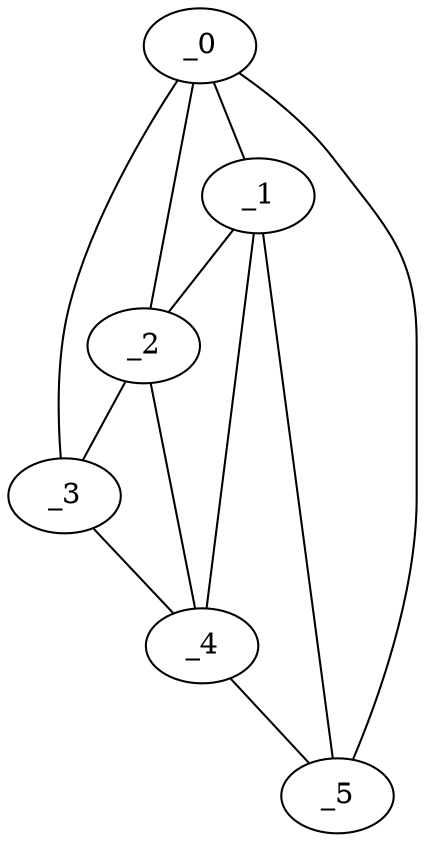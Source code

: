 graph "obj36__105.gxl" {
	_0	 [x=38,
		y=64];
	_1	 [x=66,
		y=69];
	_0 -- _1	 [valence=2];
	_2	 [x=71,
		y=59];
	_0 -- _2	 [valence=1];
	_3	 [x=72,
		y=26];
	_0 -- _3	 [valence=1];
	_5	 [x=125,
		y=87];
	_0 -- _5	 [valence=1];
	_1 -- _2	 [valence=2];
	_4	 [x=125,
		y=84];
	_1 -- _4	 [valence=2];
	_1 -- _5	 [valence=2];
	_2 -- _3	 [valence=2];
	_2 -- _4	 [valence=1];
	_3 -- _4	 [valence=1];
	_4 -- _5	 [valence=1];
}
